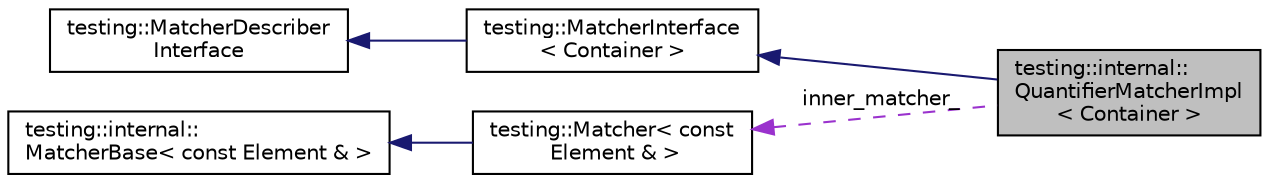 digraph "testing::internal::QuantifierMatcherImpl&lt; Container &gt;"
{
  edge [fontname="Helvetica",fontsize="10",labelfontname="Helvetica",labelfontsize="10"];
  node [fontname="Helvetica",fontsize="10",shape=record];
  rankdir="LR";
  Node1 [label="testing::internal::\lQuantifierMatcherImpl\l\< Container \>",height=0.2,width=0.4,color="black", fillcolor="grey75", style="filled", fontcolor="black"];
  Node2 -> Node1 [dir="back",color="midnightblue",fontsize="10",style="solid"];
  Node2 [label="testing::MatcherInterface\l\< Container \>",height=0.2,width=0.4,color="black", fillcolor="white", style="filled",URL="$classtesting_1_1_matcher_interface.html"];
  Node3 -> Node2 [dir="back",color="midnightblue",fontsize="10",style="solid"];
  Node3 [label="testing::MatcherDescriber\lInterface",height=0.2,width=0.4,color="black", fillcolor="white", style="filled",URL="$classtesting_1_1_matcher_describer_interface.html"];
  Node4 -> Node1 [dir="back",color="darkorchid3",fontsize="10",style="dashed",label=" inner_matcher_" ];
  Node4 [label="testing::Matcher\< const\l Element & \>",height=0.2,width=0.4,color="black", fillcolor="white", style="filled",URL="$classtesting_1_1_matcher.html"];
  Node5 -> Node4 [dir="back",color="midnightblue",fontsize="10",style="solid"];
  Node5 [label="testing::internal::\lMatcherBase\< const Element & \>",height=0.2,width=0.4,color="black", fillcolor="white", style="filled",URL="$classtesting_1_1internal_1_1_matcher_base.html"];
}
